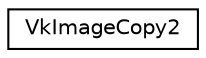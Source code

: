 digraph "Graphical Class Hierarchy"
{
 // LATEX_PDF_SIZE
  edge [fontname="Helvetica",fontsize="10",labelfontname="Helvetica",labelfontsize="10"];
  node [fontname="Helvetica",fontsize="10",shape=record];
  rankdir="LR";
  Node0 [label="VkImageCopy2",height=0.2,width=0.4,color="black", fillcolor="white", style="filled",URL="$structVkImageCopy2.html",tooltip=" "];
}
